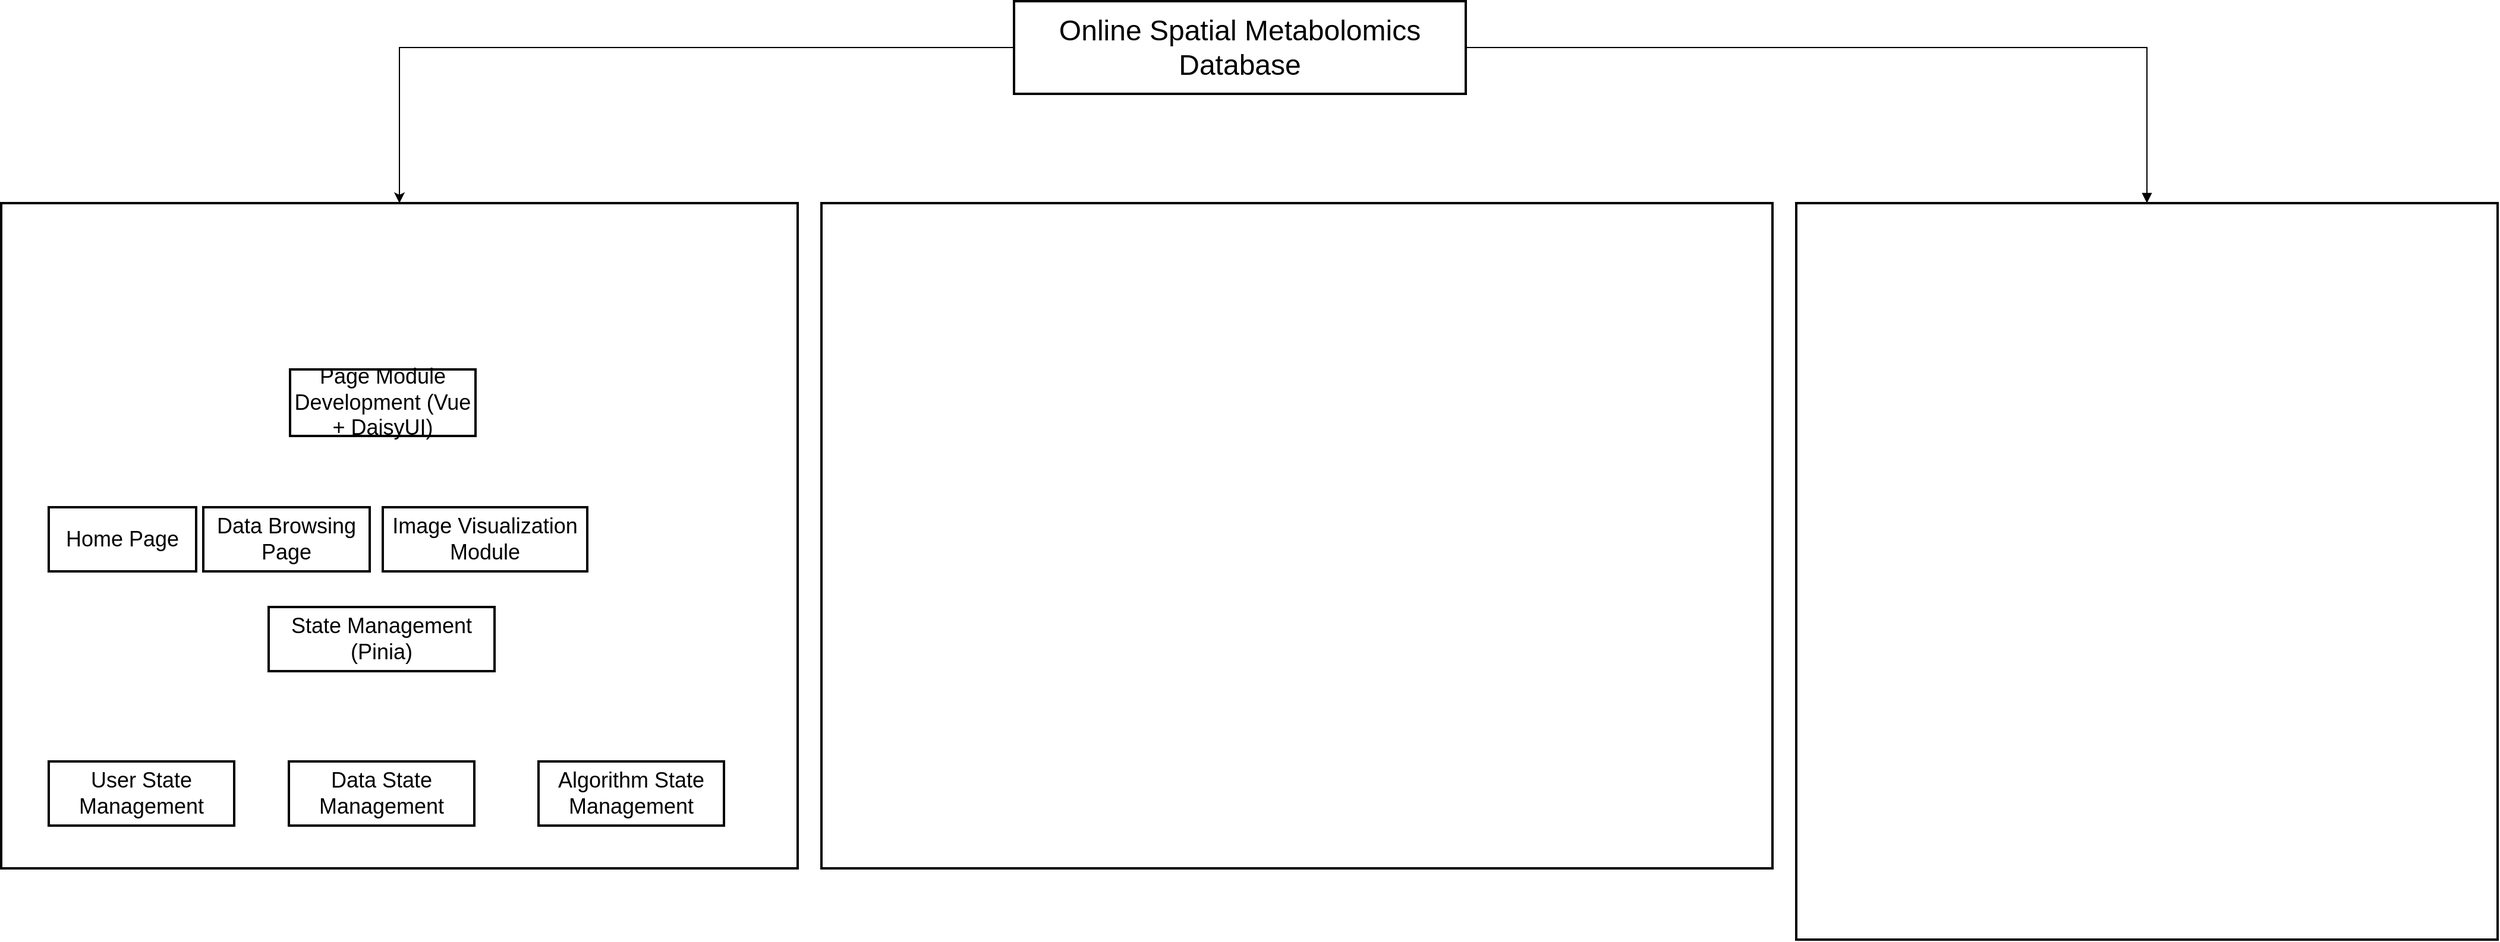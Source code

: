 <mxfile version="28.2.5">
  <diagram name="Page 1" id="7hMK0lXXY-1nhujCU-nL">
    <mxGraphModel dx="1747" dy="1456" grid="1" gridSize="10" guides="1" tooltips="1" connect="1" arrows="1" fold="1" page="1" pageScale="1" pageWidth="827" pageHeight="1169" math="0" shadow="0">
      <root>
        <mxCell id="0" />
        <mxCell id="1" parent="0" />
        <mxCell id="3OUTwUd7x4KxcJ3TpxV8-84" style="edgeStyle=orthogonalEdgeStyle;rounded=0;orthogonalLoop=1;jettySize=auto;html=1;exitX=0;exitY=0.5;exitDx=0;exitDy=0;entryX=0.5;entryY=0;entryDx=0;entryDy=0;" edge="1" parent="1" source="3OUTwUd7x4KxcJ3TpxV8-1" target="3OUTwUd7x4KxcJ3TpxV8-2">
          <mxGeometry relative="1" as="geometry" />
        </mxCell>
        <mxCell id="3OUTwUd7x4KxcJ3TpxV8-1" value="Online Spatial Metabolomics Database" style="whiteSpace=wrap;strokeWidth=2;fontSize=24;" vertex="1" parent="1">
          <mxGeometry x="1772" y="20" width="380" height="78" as="geometry" />
        </mxCell>
        <mxCell id="3OUTwUd7x4KxcJ3TpxV8-2" value="" style="whiteSpace=wrap;strokeWidth=2;movable=0;resizable=0;rotatable=0;deletable=0;editable=0;locked=1;connectable=0;" vertex="1" parent="1">
          <mxGeometry x="920" y="190" width="670" height="560" as="geometry" />
        </mxCell>
        <mxCell id="3OUTwUd7x4KxcJ3TpxV8-3" value="" style="whiteSpace=wrap;strokeWidth=2;movable=0;resizable=0;rotatable=0;deletable=0;editable=0;locked=1;connectable=0;" vertex="1" parent="1">
          <mxGeometry x="1610" y="190" width="800" height="560" as="geometry" />
        </mxCell>
        <mxCell id="3OUTwUd7x4KxcJ3TpxV8-83" style="edgeStyle=orthogonalEdgeStyle;rounded=0;orthogonalLoop=1;jettySize=auto;html=1;entryX=0.5;entryY=0;entryDx=0;entryDy=0;endArrow=block;endFill=1;exitX=1;exitY=0.5;exitDx=0;exitDy=0;" edge="1" parent="1" source="3OUTwUd7x4KxcJ3TpxV8-1" target="3OUTwUd7x4KxcJ3TpxV8-4">
          <mxGeometry relative="1" as="geometry">
            <mxPoint x="2250" y="100" as="sourcePoint" />
          </mxGeometry>
        </mxCell>
        <mxCell id="3OUTwUd7x4KxcJ3TpxV8-4" value="" style="whiteSpace=wrap;strokeWidth=2;movable=0;resizable=0;rotatable=0;deletable=0;editable=0;locked=1;connectable=0;" vertex="1" parent="1">
          <mxGeometry x="2430" y="190" width="590" height="620" as="geometry" />
        </mxCell>
        <mxCell id="3OUTwUd7x4KxcJ3TpxV8-7" value="State Management (Pinia)" style="whiteSpace=wrap;strokeWidth=2;fontSize=18;" vertex="1" parent="1">
          <mxGeometry x="1145" y="530" width="190" height="54" as="geometry" />
        </mxCell>
        <mxCell id="3OUTwUd7x4KxcJ3TpxV8-8" value="User State Management" style="whiteSpace=wrap;strokeWidth=2;fontSize=18;" vertex="1" parent="1">
          <mxGeometry x="960" y="660" width="156" height="54" as="geometry" />
        </mxCell>
        <mxCell id="3OUTwUd7x4KxcJ3TpxV8-9" value="Data State Management" style="whiteSpace=wrap;strokeWidth=2;fontSize=18;" vertex="1" parent="1">
          <mxGeometry x="1162" y="660" width="156" height="54" as="geometry" />
        </mxCell>
        <mxCell id="3OUTwUd7x4KxcJ3TpxV8-10" value="Algorithm State Management" style="whiteSpace=wrap;strokeWidth=2;fontSize=18;" vertex="1" parent="1">
          <mxGeometry x="1372" y="660" width="156" height="54" as="geometry" />
        </mxCell>
        <mxCell id="3OUTwUd7x4KxcJ3TpxV8-11" value="Page Module Development (Vue + DaisyUI)" style="whiteSpace=wrap;strokeWidth=2;fontSize=18;" vertex="1" parent="1">
          <mxGeometry x="1163" y="330" width="156" height="56" as="geometry" />
        </mxCell>
        <mxCell id="3OUTwUd7x4KxcJ3TpxV8-12" value="Home Page" style="whiteSpace=wrap;strokeWidth=2;fontSize=18;" vertex="1" parent="1">
          <mxGeometry x="960" y="446" width="124" height="54" as="geometry" />
        </mxCell>
        <mxCell id="3OUTwUd7x4KxcJ3TpxV8-13" value="Data Browsing Page" style="whiteSpace=wrap;strokeWidth=2;fontSize=18;" vertex="1" parent="1">
          <mxGeometry x="1090" y="446" width="140" height="54" as="geometry" />
        </mxCell>
        <mxCell id="3OUTwUd7x4KxcJ3TpxV8-14" value="Image Visualization Module" style="whiteSpace=wrap;strokeWidth=2;fontSize=18;" vertex="1" parent="1">
          <mxGeometry x="1241" y="446" width="172" height="54" as="geometry" />
        </mxCell>
        <mxCell id="3OUTwUd7x4KxcJ3TpxV8-15" value="User Login & Registration" style="whiteSpace=wrap;strokeWidth=2;fontSize=18;" vertex="1" parent="1">
          <mxGeometry x="1420" y="446" width="156" height="54" as="geometry" />
        </mxCell>
        <mxCell id="3OUTwUd7x4KxcJ3TpxV8-16" value="API Integration and Testing" style="whiteSpace=wrap;strokeWidth=2;" vertex="1" parent="1">
          <mxGeometry x="1510" y="210" width="172" height="54" as="geometry" />
        </mxCell>
        <mxCell id="3OUTwUd7x4KxcJ3TpxV8-86" style="edgeStyle=orthogonalEdgeStyle;shape=link;rounded=0;orthogonalLoop=1;jettySize=auto;html=1;" edge="1" parent="1" source="3OUTwUd7x4KxcJ3TpxV8-19">
          <mxGeometry relative="1" as="geometry">
            <mxPoint x="1848" y="610" as="targetPoint" />
          </mxGeometry>
        </mxCell>
        <mxCell id="3OUTwUd7x4KxcJ3TpxV8-19" value="Database Design" style="whiteSpace=wrap;strokeWidth=2;fontSize=18;" vertex="1" parent="1">
          <mxGeometry x="1778" y="298" width="140" height="54" as="geometry" />
        </mxCell>
        <mxCell id="3OUTwUd7x4KxcJ3TpxV8-87" style="edgeStyle=none;shape=link;rounded=0;orthogonalLoop=1;jettySize=auto;html=1;exitX=1;exitY=0.5;exitDx=0;exitDy=0;" edge="1" parent="1" source="3OUTwUd7x4KxcJ3TpxV8-20">
          <mxGeometry relative="1" as="geometry">
            <mxPoint x="1850" y="413.316" as="targetPoint" />
          </mxGeometry>
        </mxCell>
        <mxCell id="3OUTwUd7x4KxcJ3TpxV8-20" value="Metadata Table" style="whiteSpace=wrap;strokeWidth=2;fontSize=18;" vertex="1" parent="1">
          <mxGeometry x="1686" y="386" width="124" height="54" as="geometry" />
        </mxCell>
        <mxCell id="3OUTwUd7x4KxcJ3TpxV8-88" style="edgeStyle=none;shape=link;rounded=0;orthogonalLoop=1;jettySize=auto;html=1;exitX=1;exitY=0.5;exitDx=0;exitDy=0;" edge="1" parent="1" source="3OUTwUd7x4KxcJ3TpxV8-21">
          <mxGeometry relative="1" as="geometry">
            <mxPoint x="1850" y="482.789" as="targetPoint" />
          </mxGeometry>
        </mxCell>
        <mxCell id="3OUTwUd7x4KxcJ3TpxV8-21" value="Image Index Table" style="whiteSpace=wrap;strokeWidth=2;fontSize=18;" vertex="1" parent="1">
          <mxGeometry x="1670" y="456" width="140" height="54" as="geometry" />
        </mxCell>
        <mxCell id="3OUTwUd7x4KxcJ3TpxV8-89" style="edgeStyle=none;shape=link;rounded=0;orthogonalLoop=1;jettySize=auto;html=1;exitX=1;exitY=0.5;exitDx=0;exitDy=0;" edge="1" parent="1" source="3OUTwUd7x4KxcJ3TpxV8-22">
          <mxGeometry relative="1" as="geometry">
            <mxPoint x="1850" y="553.316" as="targetPoint" />
          </mxGeometry>
        </mxCell>
        <mxCell id="3OUTwUd7x4KxcJ3TpxV8-22" value="User Data" style="whiteSpace=wrap;strokeWidth=2;fontSize=18;" vertex="1" parent="1">
          <mxGeometry x="1670" y="526" width="140" height="54" as="geometry" />
        </mxCell>
        <mxCell id="3OUTwUd7x4KxcJ3TpxV8-90" style="edgeStyle=none;shape=link;rounded=0;orthogonalLoop=1;jettySize=auto;html=1;exitX=0.5;exitY=1;exitDx=0;exitDy=0;" edge="1" parent="1" source="3OUTwUd7x4KxcJ3TpxV8-23">
          <mxGeometry relative="1" as="geometry">
            <mxPoint x="2233.158" y="620" as="targetPoint" />
          </mxGeometry>
        </mxCell>
        <mxCell id="3OUTwUd7x4KxcJ3TpxV8-23" value="API Design & Implementation" style="whiteSpace=wrap;strokeWidth=2;fontSize=18;" vertex="1" parent="1">
          <mxGeometry x="2152" y="298" width="163" height="54" as="geometry" />
        </mxCell>
        <mxCell id="3OUTwUd7x4KxcJ3TpxV8-92" style="edgeStyle=none;shape=link;rounded=0;orthogonalLoop=1;jettySize=auto;html=1;exitX=1;exitY=0.5;exitDx=0;exitDy=0;" edge="1" parent="1" source="3OUTwUd7x4KxcJ3TpxV8-24">
          <mxGeometry relative="1" as="geometry">
            <mxPoint x="2230" y="490.158" as="targetPoint" />
          </mxGeometry>
        </mxCell>
        <mxCell id="3OUTwUd7x4KxcJ3TpxV8-24" value="Data Upload/Download API" style="whiteSpace=wrap;strokeWidth=2;fontSize=18;" vertex="1" parent="1">
          <mxGeometry x="2019" y="463" width="166" height="54" as="geometry" />
        </mxCell>
        <mxCell id="3OUTwUd7x4KxcJ3TpxV8-93" style="edgeStyle=none;shape=link;rounded=0;orthogonalLoop=1;jettySize=auto;html=1;exitX=1;exitY=0.5;exitDx=0;exitDy=0;" edge="1" parent="1" source="3OUTwUd7x4KxcJ3TpxV8-25">
          <mxGeometry relative="1" as="geometry">
            <mxPoint x="2230" y="567" as="targetPoint" />
          </mxGeometry>
        </mxCell>
        <mxCell id="3OUTwUd7x4KxcJ3TpxV8-25" value="Algorithm Invocation API" style="whiteSpace=wrap;strokeWidth=2;fontSize=18;" vertex="1" parent="1">
          <mxGeometry x="2053" y="540" width="132" height="54" as="geometry" />
        </mxCell>
        <mxCell id="3OUTwUd7x4KxcJ3TpxV8-91" style="edgeStyle=none;shape=link;rounded=0;orthogonalLoop=1;jettySize=auto;html=1;exitX=1;exitY=0.5;exitDx=0;exitDy=0;" edge="1" parent="1" source="3OUTwUd7x4KxcJ3TpxV8-26">
          <mxGeometry relative="1" as="geometry">
            <mxPoint x="2230" y="413.316" as="targetPoint" />
          </mxGeometry>
        </mxCell>
        <mxCell id="3OUTwUd7x4KxcJ3TpxV8-26" value="User & Permission Management API" style="whiteSpace=wrap;strokeWidth=2;fontSize=18;" vertex="1" parent="1">
          <mxGeometry x="2021" y="386" width="164" height="54" as="geometry" />
        </mxCell>
        <mxCell id="3OUTwUd7x4KxcJ3TpxV8-95" style="edgeStyle=none;rounded=0;orthogonalLoop=1;jettySize=auto;html=1;exitX=0.5;exitY=1;exitDx=0;exitDy=0;entryX=0.5;entryY=0;entryDx=0;entryDy=0;fontSize=18;" edge="1" parent="1" source="3OUTwUd7x4KxcJ3TpxV8-28" target="3OUTwUd7x4KxcJ3TpxV8-30">
          <mxGeometry relative="1" as="geometry" />
        </mxCell>
        <mxCell id="3OUTwUd7x4KxcJ3TpxV8-97" style="edgeStyle=orthogonalEdgeStyle;rounded=0;orthogonalLoop=1;jettySize=auto;html=1;exitX=0;exitY=0.5;exitDx=0;exitDy=0;entryX=0.5;entryY=0;entryDx=0;entryDy=0;fontSize=18;" edge="1" parent="1" source="3OUTwUd7x4KxcJ3TpxV8-28" target="3OUTwUd7x4KxcJ3TpxV8-29">
          <mxGeometry relative="1" as="geometry" />
        </mxCell>
        <mxCell id="3OUTwUd7x4KxcJ3TpxV8-98" style="edgeStyle=orthogonalEdgeStyle;rounded=0;orthogonalLoop=1;jettySize=auto;html=1;exitX=1;exitY=0.5;exitDx=0;exitDy=0;entryX=0.5;entryY=0;entryDx=0;entryDy=0;fontSize=18;" edge="1" parent="1" source="3OUTwUd7x4KxcJ3TpxV8-28" target="3OUTwUd7x4KxcJ3TpxV8-31">
          <mxGeometry relative="1" as="geometry" />
        </mxCell>
        <mxCell id="3OUTwUd7x4KxcJ3TpxV8-28" value="Data Preprocessing" style="whiteSpace=wrap;strokeWidth=2;fontSize=16;" vertex="1" parent="1">
          <mxGeometry x="2655" y="234" width="140" height="54" as="geometry" />
        </mxCell>
        <mxCell id="3OUTwUd7x4KxcJ3TpxV8-29" value="TIC Normalization" style="whiteSpace=wrap;strokeWidth=2;fontSize=18;" vertex="1" parent="1">
          <mxGeometry x="2500" y="346" width="124" height="54" as="geometry" />
        </mxCell>
        <mxCell id="3OUTwUd7x4KxcJ3TpxV8-30" value="peak part" style="whiteSpace=wrap;strokeWidth=2;fontSize=18;" vertex="1" parent="1">
          <mxGeometry x="2655" y="346" width="140" height="54" as="geometry" />
        </mxCell>
        <mxCell id="3OUTwUd7x4KxcJ3TpxV8-31" value="Denoising, etc." style="whiteSpace=wrap;strokeWidth=2;fontSize=18;" vertex="1" parent="1">
          <mxGeometry x="2818" y="346" width="140" height="54" as="geometry" />
        </mxCell>
        <mxCell id="3OUTwUd7x4KxcJ3TpxV8-32" value="Super-Resolution Reconstruction" style="whiteSpace=wrap;strokeWidth=2;fontSize=18;" vertex="1" parent="1">
          <mxGeometry x="2644" y="450" width="156" height="54" as="geometry" />
        </mxCell>
        <mxCell id="3OUTwUd7x4KxcJ3TpxV8-33" value="Model Training" style="whiteSpace=wrap;strokeWidth=2;fontSize=18;" vertex="1" parent="1">
          <mxGeometry x="2509.75" y="540" width="124" height="54" as="geometry" />
        </mxCell>
        <mxCell id="3OUTwUd7x4KxcJ3TpxV8-34" value="Model Inference" style="whiteSpace=wrap;strokeWidth=2;fontSize=18;" vertex="1" parent="1">
          <mxGeometry x="2659.75" y="540" width="124" height="54" as="geometry" />
        </mxCell>
        <mxCell id="3OUTwUd7x4KxcJ3TpxV8-35" value="Result Evaluation" style="whiteSpace=wrap;strokeWidth=2;fontSize=18;" vertex="1" parent="1">
          <mxGeometry x="2810.25" y="540" width="124" height="54" as="geometry" />
        </mxCell>
        <mxCell id="3OUTwUd7x4KxcJ3TpxV8-36" value="Molecular Annotation" style="whiteSpace=wrap;strokeWidth=2;fontSize=18;" vertex="1" parent="1">
          <mxGeometry x="2662" y="630" width="124" height="54" as="geometry" />
        </mxCell>
        <mxCell id="3OUTwUd7x4KxcJ3TpxV8-37" value="Spectral Matching" style="whiteSpace=wrap;strokeWidth=2;fontSize=16;" vertex="1" parent="1">
          <mxGeometry x="2509.75" y="720" width="124" height="54" as="geometry" />
        </mxCell>
        <mxCell id="3OUTwUd7x4KxcJ3TpxV8-38" value="Metabolite Identification" style="whiteSpace=wrap;strokeWidth=2;fontSize=16;" vertex="1" parent="1">
          <mxGeometry x="2654" y="720" width="140" height="54" as="geometry" />
        </mxCell>
        <mxCell id="3OUTwUd7x4KxcJ3TpxV8-39" value="Annotation Visualization" style="whiteSpace=wrap;strokeWidth=2;fontSize=16;" vertex="1" parent="1">
          <mxGeometry x="2810.25" y="720" width="140" height="54" as="geometry" />
        </mxCell>
        <mxCell id="3OUTwUd7x4KxcJ3TpxV8-41" value="" style="curved=1;startArrow=none;endArrow=block;exitX=0.5;exitY=1;rounded=0;" edge="1" parent="1" source="3OUTwUd7x4KxcJ3TpxV8-1">
          <mxGeometry relative="1" as="geometry">
            <Array as="points" />
            <mxPoint x="1962" y="190" as="targetPoint" />
          </mxGeometry>
        </mxCell>
        <mxCell id="3OUTwUd7x4KxcJ3TpxV8-46" value="" style="curved=1;startArrow=none;endArrow=block;exitX=0;exitY=0.88;entryX=0.5;entryY=0;rounded=0;fontSize=18;" edge="1" parent="1" source="3OUTwUd7x4KxcJ3TpxV8-7" target="3OUTwUd7x4KxcJ3TpxV8-8">
          <mxGeometry relative="1" as="geometry">
            <Array as="points">
              <mxPoint x="1038" y="635" />
            </Array>
          </mxGeometry>
        </mxCell>
        <mxCell id="3OUTwUd7x4KxcJ3TpxV8-47" value="" style="curved=1;startArrow=none;endArrow=block;exitX=0.5;exitY=1;entryX=0.5;entryY=0;rounded=0;exitDx=0;exitDy=0;fontSize=18;" edge="1" parent="1" source="3OUTwUd7x4KxcJ3TpxV8-7" target="3OUTwUd7x4KxcJ3TpxV8-9">
          <mxGeometry relative="1" as="geometry">
            <Array as="points">
              <mxPoint x="1240" y="635" />
            </Array>
            <mxPoint x="1236" y="584" as="sourcePoint" />
          </mxGeometry>
        </mxCell>
        <mxCell id="3OUTwUd7x4KxcJ3TpxV8-48" value="" style="curved=1;startArrow=none;endArrow=block;exitX=0.76;exitY=1;entryX=0.5;entryY=0;rounded=0;fontSize=18;" edge="1" parent="1" source="3OUTwUd7x4KxcJ3TpxV8-7" target="3OUTwUd7x4KxcJ3TpxV8-10">
          <mxGeometry relative="1" as="geometry">
            <Array as="points">
              <mxPoint x="1450" y="635" />
            </Array>
          </mxGeometry>
        </mxCell>
        <mxCell id="3OUTwUd7x4KxcJ3TpxV8-50" value="" style="curved=1;startArrow=none;endArrow=block;exitX=0;exitY=0.5;entryX=0.5;entryY=0;rounded=0;exitDx=0;exitDy=0;fontSize=18;" edge="1" parent="1" source="3OUTwUd7x4KxcJ3TpxV8-11" target="3OUTwUd7x4KxcJ3TpxV8-12">
          <mxGeometry relative="1" as="geometry">
            <Array as="points">
              <mxPoint x="1020" y="375" />
            </Array>
          </mxGeometry>
        </mxCell>
        <mxCell id="3OUTwUd7x4KxcJ3TpxV8-51" value="" style="curved=1;startArrow=none;endArrow=block;exitX=0.19;exitY=1;entryX=0.5;entryY=0;rounded=0;fontSize=18;" edge="1" parent="1" source="3OUTwUd7x4KxcJ3TpxV8-11" target="3OUTwUd7x4KxcJ3TpxV8-13">
          <mxGeometry relative="1" as="geometry">
            <Array as="points">
              <mxPoint x="1160" y="400" />
            </Array>
          </mxGeometry>
        </mxCell>
        <mxCell id="3OUTwUd7x4KxcJ3TpxV8-52" value="" style="curved=1;startArrow=none;endArrow=block;exitX=0.9;exitY=1;entryX=0.5;entryY=0;rounded=0;fontSize=18;" edge="1" parent="1" source="3OUTwUd7x4KxcJ3TpxV8-11" target="3OUTwUd7x4KxcJ3TpxV8-14">
          <mxGeometry relative="1" as="geometry">
            <Array as="points">
              <mxPoint x="1320" y="390" />
            </Array>
          </mxGeometry>
        </mxCell>
        <mxCell id="3OUTwUd7x4KxcJ3TpxV8-53" value="" style="curved=1;startArrow=none;endArrow=block;exitX=1;exitY=0.5;entryX=0.5;entryY=0;rounded=0;entryDx=0;entryDy=0;exitDx=0;exitDy=0;fontSize=18;" edge="1" parent="1" source="3OUTwUd7x4KxcJ3TpxV8-11" target="3OUTwUd7x4KxcJ3TpxV8-15">
          <mxGeometry relative="1" as="geometry">
            <Array as="points">
              <mxPoint x="1460" y="370" />
            </Array>
            <mxPoint x="1577.0" y="446" as="targetPoint" />
          </mxGeometry>
        </mxCell>
        <mxCell id="3OUTwUd7x4KxcJ3TpxV8-79" value="Deployment & Performance Optimization" style="whiteSpace=wrap;strokeWidth=2;fontSize=18;" vertex="1" parent="1">
          <mxGeometry x="1910" y="660" width="172" height="54" as="geometry" />
        </mxCell>
        <mxCell id="3OUTwUd7x4KxcJ3TpxV8-80" value="&lt;font style=&quot;font-size: 24px;&quot;&gt;&lt;span style=&quot;font-family: Helvetica; font-style: normal; font-variant-ligatures: normal; font-variant-caps: normal; font-weight: 400; letter-spacing: normal; orphans: 2; text-indent: 0px; text-transform: none; widows: 2; word-spacing: 0px; -webkit-text-stroke-width: 0px; white-space: normal; text-decoration-thickness: initial; text-decoration-style: initial; text-decoration-color: initial; float: none; display: inline !important;&quot;&gt;Backend System&lt;/span&gt;&lt;br style=&quot;forced-color-adjust: none; padding: 0px; margin: 0px; font-family: Helvetica; font-style: normal; font-variant-ligatures: normal; font-variant-caps: normal; font-weight: 400; letter-spacing: normal; orphans: 2; text-indent: 0px; text-transform: none; widows: 2; word-spacing: 0px; -webkit-text-stroke-width: 0px; white-space: normal; text-decoration-thickness: initial; text-decoration-style: initial; text-decoration-color: initial; box-shadow: none !important;&quot;&gt;&lt;span style=&quot;font-family: Helvetica; font-style: normal; font-variant-ligatures: normal; font-variant-caps: normal; font-weight: 400; letter-spacing: normal; orphans: 2; text-indent: 0px; text-transform: none; widows: 2; word-spacing: 0px; -webkit-text-stroke-width: 0px; white-space: normal; text-decoration-thickness: initial; text-decoration-style: initial; text-decoration-color: initial; float: none; display: inline !important;&quot;&gt;Tech Stack: FastAPI + In-house Mass Spectrometry Data Framework&lt;/span&gt;&lt;/font&gt;" style="text;whiteSpace=wrap;html=1;align=center;fontColor=light-dark(#1B1D1E,#FFFFFF);labelBackgroundColor=default;" vertex="1" parent="1">
          <mxGeometry x="1810" y="194" width="422" height="70" as="geometry" />
        </mxCell>
        <mxCell id="3OUTwUd7x4KxcJ3TpxV8-81" value="&lt;span style=&quot;font-family: Helvetica; font-style: normal; font-variant-ligatures: normal; font-variant-caps: normal; font-weight: 400; letter-spacing: normal; orphans: 2; text-indent: 0px; text-transform: none; widows: 2; word-spacing: 0px; -webkit-text-stroke-width: 0px; white-space: normal; text-decoration-thickness: initial; text-decoration-style: initial; text-decoration-color: initial; float: none; display: inline !important;&quot;&gt;Frontend Page Display&lt;/span&gt;&lt;br style=&quot;forced-color-adjust: none; padding: 0px; margin: 0px; font-family: Helvetica; font-style: normal; font-variant-ligatures: normal; font-variant-caps: normal; font-weight: 400; letter-spacing: normal; orphans: 2; text-indent: 0px; text-transform: none; widows: 2; word-spacing: 0px; -webkit-text-stroke-width: 0px; white-space: normal; text-decoration-thickness: initial; text-decoration-style: initial; text-decoration-color: initial; box-shadow: none !important;&quot;&gt;&lt;span style=&quot;font-family: Helvetica; font-style: normal; font-variant-ligatures: normal; font-variant-caps: normal; font-weight: 400; letter-spacing: normal; orphans: 2; text-indent: 0px; text-transform: none; widows: 2; word-spacing: 0px; -webkit-text-stroke-width: 0px; white-space: normal; text-decoration-thickness: initial; text-decoration-style: initial; text-decoration-color: initial; float: none; display: inline !important;&quot;&gt;Tech Stack: Vue + Pinia + DaisyUI&lt;/span&gt;" style="text;whiteSpace=wrap;html=1;align=center;labelBackgroundColor=default;fontColor=light-dark(#000000,#FFFFFF);fontSize=24;" vertex="1" parent="1">
          <mxGeometry x="1051" y="214" width="380" height="50" as="geometry" />
        </mxCell>
        <mxCell id="3OUTwUd7x4KxcJ3TpxV8-82" value="&lt;span style=&quot;font-family: Helvetica; font-style: normal; font-variant-ligatures: normal; font-variant-caps: normal; font-weight: 400; letter-spacing: normal; orphans: 2; text-indent: 0px; text-transform: none; widows: 2; word-spacing: 0px; -webkit-text-stroke-width: 0px; white-space: normal; text-decoration-thickness: initial; text-decoration-style: initial; text-decoration-color: initial; float: none; background-color: light-dark(rgb(27, 29, 30), rgb(0, 0, 0)); display: inline !important;&quot;&gt;&lt;font style=&quot;color: light-dark(rgb(255, 255, 255), rgb(255, 255, 255));&quot;&gt;Mass Spectrometry Algorithm Module&lt;/font&gt;&lt;/span&gt;" style="text;whiteSpace=wrap;html=1;align=center;fontSize=24;" vertex="1" parent="1">
          <mxGeometry x="2427" y="194" width="210" height="40" as="geometry" />
        </mxCell>
        <mxCell id="3OUTwUd7x4KxcJ3TpxV8-99" style="edgeStyle=orthogonalEdgeStyle;rounded=0;orthogonalLoop=1;jettySize=auto;html=1;exitX=0;exitY=0.5;exitDx=0;exitDy=0;entryX=0.562;entryY=-0.036;entryDx=0;entryDy=0;entryPerimeter=0;fontSize=18;" edge="1" parent="1" source="3OUTwUd7x4KxcJ3TpxV8-32" target="3OUTwUd7x4KxcJ3TpxV8-33">
          <mxGeometry relative="1" as="geometry">
            <mxPoint x="2663" y="456" as="sourcePoint" />
            <mxPoint x="2570" y="541" as="targetPoint" />
          </mxGeometry>
        </mxCell>
        <mxCell id="3OUTwUd7x4KxcJ3TpxV8-101" style="edgeStyle=none;rounded=0;orthogonalLoop=1;jettySize=auto;html=1;exitX=0.5;exitY=1;exitDx=0;exitDy=0;fontSize=18;" edge="1" parent="1">
          <mxGeometry relative="1" as="geometry">
            <mxPoint x="2721.22" y="504" as="sourcePoint" />
            <mxPoint x="2721" y="540" as="targetPoint" />
          </mxGeometry>
        </mxCell>
        <mxCell id="3OUTwUd7x4KxcJ3TpxV8-102" style="edgeStyle=orthogonalEdgeStyle;rounded=0;orthogonalLoop=1;jettySize=auto;html=1;exitX=0;exitY=0.5;exitDx=0;exitDy=0;entryX=0.5;entryY=0;entryDx=0;entryDy=0;fontSize=18;" edge="1" parent="1" source="3OUTwUd7x4KxcJ3TpxV8-36" target="3OUTwUd7x4KxcJ3TpxV8-37">
          <mxGeometry relative="1" as="geometry">
            <mxPoint x="2644" y="650" as="sourcePoint" />
            <mxPoint x="2579" y="711" as="targetPoint" />
          </mxGeometry>
        </mxCell>
        <mxCell id="3OUTwUd7x4KxcJ3TpxV8-103" style="edgeStyle=none;rounded=0;orthogonalLoop=1;jettySize=auto;html=1;exitX=0.5;exitY=1;exitDx=0;exitDy=0;fontSize=18;" edge="1" parent="1">
          <mxGeometry relative="1" as="geometry">
            <mxPoint x="2725.1" y="684" as="sourcePoint" />
            <mxPoint x="2724.88" y="720" as="targetPoint" />
          </mxGeometry>
        </mxCell>
        <mxCell id="3OUTwUd7x4KxcJ3TpxV8-104" style="edgeStyle=orthogonalEdgeStyle;rounded=0;orthogonalLoop=1;jettySize=auto;html=1;exitX=1;exitY=0.5;exitDx=0;exitDy=0;entryX=0.5;entryY=0;entryDx=0;entryDy=0;fontSize=18;" edge="1" parent="1" source="3OUTwUd7x4KxcJ3TpxV8-32" target="3OUTwUd7x4KxcJ3TpxV8-35">
          <mxGeometry relative="1" as="geometry">
            <mxPoint x="2800" y="480" as="sourcePoint" />
            <mxPoint x="2893" y="565" as="targetPoint" />
          </mxGeometry>
        </mxCell>
        <mxCell id="3OUTwUd7x4KxcJ3TpxV8-105" style="edgeStyle=orthogonalEdgeStyle;rounded=0;orthogonalLoop=1;jettySize=auto;html=1;exitX=0.995;exitY=0.54;exitDx=0;exitDy=0;entryX=0.601;entryY=-0.011;entryDx=0;entryDy=0;entryPerimeter=0;exitPerimeter=0;fontSize=18;" edge="1" parent="1" source="3OUTwUd7x4KxcJ3TpxV8-36" target="3OUTwUd7x4KxcJ3TpxV8-39">
          <mxGeometry relative="1" as="geometry">
            <mxPoint x="2786" y="657" as="sourcePoint" />
            <mxPoint x="2858" y="720" as="targetPoint" />
          </mxGeometry>
        </mxCell>
      </root>
    </mxGraphModel>
  </diagram>
</mxfile>
